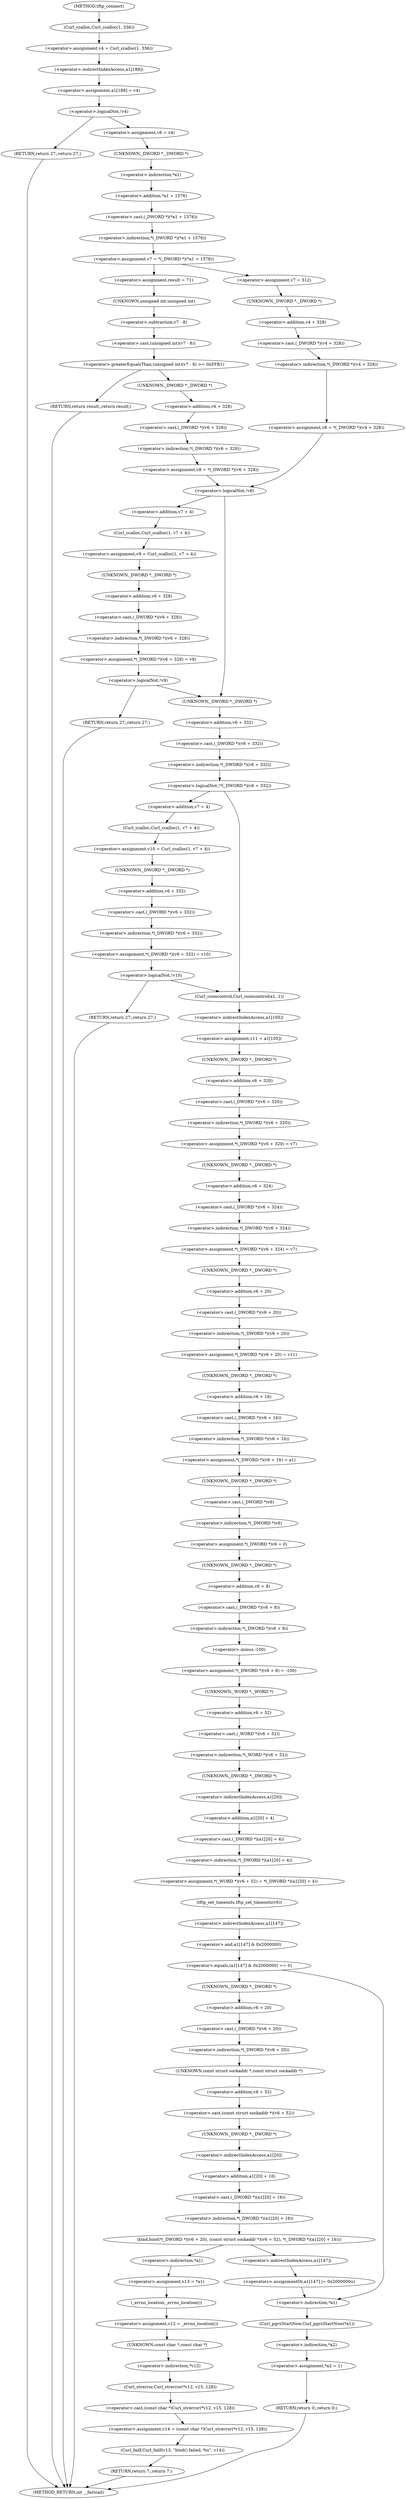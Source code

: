 digraph tftp_connect {  
"1000129" [label = "(<operator>.assignment,v4 = Curl_ccalloc(1, 336))" ]
"1000131" [label = "(Curl_ccalloc,Curl_ccalloc(1, 336))" ]
"1000134" [label = "(<operator>.assignment,a1[188] = v4)" ]
"1000135" [label = "(<operator>.indirectIndexAccess,a1[188])" ]
"1000140" [label = "(<operator>.logicalNot,!v4)" ]
"1000142" [label = "(RETURN,return 27;,return 27;)" ]
"1000144" [label = "(<operator>.assignment,v6 = v4)" ]
"1000147" [label = "(<operator>.assignment,v7 = *(_DWORD *)(*a1 + 1576))" ]
"1000149" [label = "(<operator>.indirection,*(_DWORD *)(*a1 + 1576))" ]
"1000150" [label = "(<operator>.cast,(_DWORD *)(*a1 + 1576))" ]
"1000151" [label = "(UNKNOWN,_DWORD *,_DWORD *)" ]
"1000152" [label = "(<operator>.addition,*a1 + 1576)" ]
"1000153" [label = "(<operator>.indirection,*a1)" ]
"1000159" [label = "(<operator>.assignment,result = 71)" ]
"1000163" [label = "(<operator>.greaterEqualsThan,(unsigned int)(v7 - 8) >= 0xFFB1)" ]
"1000164" [label = "(<operator>.cast,(unsigned int)(v7 - 8))" ]
"1000165" [label = "(UNKNOWN,unsigned int,unsigned int)" ]
"1000166" [label = "(<operator>.subtraction,v7 - 8)" ]
"1000170" [label = "(RETURN,return result;,return result;)" ]
"1000172" [label = "(<operator>.assignment,v8 = *(_DWORD *)(v6 + 328))" ]
"1000174" [label = "(<operator>.indirection,*(_DWORD *)(v6 + 328))" ]
"1000175" [label = "(<operator>.cast,(_DWORD *)(v6 + 328))" ]
"1000176" [label = "(UNKNOWN,_DWORD *,_DWORD *)" ]
"1000177" [label = "(<operator>.addition,v6 + 328)" ]
"1000182" [label = "(<operator>.assignment,v7 = 512)" ]
"1000185" [label = "(<operator>.assignment,v8 = *(_DWORD *)(v4 + 328))" ]
"1000187" [label = "(<operator>.indirection,*(_DWORD *)(v4 + 328))" ]
"1000188" [label = "(<operator>.cast,(_DWORD *)(v4 + 328))" ]
"1000189" [label = "(UNKNOWN,_DWORD *,_DWORD *)" ]
"1000190" [label = "(<operator>.addition,v4 + 328)" ]
"1000194" [label = "(<operator>.logicalNot,!v8)" ]
"1000197" [label = "(<operator>.assignment,v9 = Curl_ccalloc(1, v7 + 4))" ]
"1000199" [label = "(Curl_ccalloc,Curl_ccalloc(1, v7 + 4))" ]
"1000201" [label = "(<operator>.addition,v7 + 4)" ]
"1000204" [label = "(<operator>.assignment,*(_DWORD *)(v6 + 328) = v9)" ]
"1000205" [label = "(<operator>.indirection,*(_DWORD *)(v6 + 328))" ]
"1000206" [label = "(<operator>.cast,(_DWORD *)(v6 + 328))" ]
"1000207" [label = "(UNKNOWN,_DWORD *,_DWORD *)" ]
"1000208" [label = "(<operator>.addition,v6 + 328)" ]
"1000213" [label = "(<operator>.logicalNot,!v9)" ]
"1000215" [label = "(RETURN,return 27;,return 27;)" ]
"1000218" [label = "(<operator>.logicalNot,!*(_DWORD *)(v6 + 332))" ]
"1000219" [label = "(<operator>.indirection,*(_DWORD *)(v6 + 332))" ]
"1000220" [label = "(<operator>.cast,(_DWORD *)(v6 + 332))" ]
"1000221" [label = "(UNKNOWN,_DWORD *,_DWORD *)" ]
"1000222" [label = "(<operator>.addition,v6 + 332)" ]
"1000226" [label = "(<operator>.assignment,v10 = Curl_ccalloc(1, v7 + 4))" ]
"1000228" [label = "(Curl_ccalloc,Curl_ccalloc(1, v7 + 4))" ]
"1000230" [label = "(<operator>.addition,v7 + 4)" ]
"1000233" [label = "(<operator>.assignment,*(_DWORD *)(v6 + 332) = v10)" ]
"1000234" [label = "(<operator>.indirection,*(_DWORD *)(v6 + 332))" ]
"1000235" [label = "(<operator>.cast,(_DWORD *)(v6 + 332))" ]
"1000236" [label = "(UNKNOWN,_DWORD *,_DWORD *)" ]
"1000237" [label = "(<operator>.addition,v6 + 332)" ]
"1000242" [label = "(<operator>.logicalNot,!v10)" ]
"1000244" [label = "(RETURN,return 27;,return 27;)" ]
"1000246" [label = "(Curl_conncontrol,Curl_conncontrol(a1, 1))" ]
"1000249" [label = "(<operator>.assignment,v11 = a1[105])" ]
"1000251" [label = "(<operator>.indirectIndexAccess,a1[105])" ]
"1000254" [label = "(<operator>.assignment,*(_DWORD *)(v6 + 320) = v7)" ]
"1000255" [label = "(<operator>.indirection,*(_DWORD *)(v6 + 320))" ]
"1000256" [label = "(<operator>.cast,(_DWORD *)(v6 + 320))" ]
"1000257" [label = "(UNKNOWN,_DWORD *,_DWORD *)" ]
"1000258" [label = "(<operator>.addition,v6 + 320)" ]
"1000262" [label = "(<operator>.assignment,*(_DWORD *)(v6 + 324) = v7)" ]
"1000263" [label = "(<operator>.indirection,*(_DWORD *)(v6 + 324))" ]
"1000264" [label = "(<operator>.cast,(_DWORD *)(v6 + 324))" ]
"1000265" [label = "(UNKNOWN,_DWORD *,_DWORD *)" ]
"1000266" [label = "(<operator>.addition,v6 + 324)" ]
"1000270" [label = "(<operator>.assignment,*(_DWORD *)(v6 + 20) = v11)" ]
"1000271" [label = "(<operator>.indirection,*(_DWORD *)(v6 + 20))" ]
"1000272" [label = "(<operator>.cast,(_DWORD *)(v6 + 20))" ]
"1000273" [label = "(UNKNOWN,_DWORD *,_DWORD *)" ]
"1000274" [label = "(<operator>.addition,v6 + 20)" ]
"1000278" [label = "(<operator>.assignment,*(_DWORD *)(v6 + 16) = a1)" ]
"1000279" [label = "(<operator>.indirection,*(_DWORD *)(v6 + 16))" ]
"1000280" [label = "(<operator>.cast,(_DWORD *)(v6 + 16))" ]
"1000281" [label = "(UNKNOWN,_DWORD *,_DWORD *)" ]
"1000282" [label = "(<operator>.addition,v6 + 16)" ]
"1000286" [label = "(<operator>.assignment,*(_DWORD *)v6 = 0)" ]
"1000287" [label = "(<operator>.indirection,*(_DWORD *)v6)" ]
"1000288" [label = "(<operator>.cast,(_DWORD *)v6)" ]
"1000289" [label = "(UNKNOWN,_DWORD *,_DWORD *)" ]
"1000292" [label = "(<operator>.assignment,*(_DWORD *)(v6 + 8) = -100)" ]
"1000293" [label = "(<operator>.indirection,*(_DWORD *)(v6 + 8))" ]
"1000294" [label = "(<operator>.cast,(_DWORD *)(v6 + 8))" ]
"1000295" [label = "(UNKNOWN,_DWORD *,_DWORD *)" ]
"1000296" [label = "(<operator>.addition,v6 + 8)" ]
"1000299" [label = "(<operator>.minus,-100)" ]
"1000301" [label = "(<operator>.assignment,*(_WORD *)(v6 + 52) = *(_DWORD *)(a1[20] + 4))" ]
"1000302" [label = "(<operator>.indirection,*(_WORD *)(v6 + 52))" ]
"1000303" [label = "(<operator>.cast,(_WORD *)(v6 + 52))" ]
"1000304" [label = "(UNKNOWN,_WORD *,_WORD *)" ]
"1000305" [label = "(<operator>.addition,v6 + 52)" ]
"1000308" [label = "(<operator>.indirection,*(_DWORD *)(a1[20] + 4))" ]
"1000309" [label = "(<operator>.cast,(_DWORD *)(a1[20] + 4))" ]
"1000310" [label = "(UNKNOWN,_DWORD *,_DWORD *)" ]
"1000311" [label = "(<operator>.addition,a1[20] + 4)" ]
"1000312" [label = "(<operator>.indirectIndexAccess,a1[20])" ]
"1000316" [label = "(tftp_set_timeouts,tftp_set_timeouts(v6))" ]
"1000319" [label = "(<operator>.equals,(a1[147] & 0x2000000) == 0)" ]
"1000320" [label = "(<operator>.and,a1[147] & 0x2000000)" ]
"1000321" [label = "(<operator>.indirectIndexAccess,a1[147])" ]
"1000328" [label = "(bind,bind(*(_DWORD *)(v6 + 20), (const struct sockaddr *)(v6 + 52), *(_DWORD *)(a1[20] + 16)))" ]
"1000329" [label = "(<operator>.indirection,*(_DWORD *)(v6 + 20))" ]
"1000330" [label = "(<operator>.cast,(_DWORD *)(v6 + 20))" ]
"1000331" [label = "(UNKNOWN,_DWORD *,_DWORD *)" ]
"1000332" [label = "(<operator>.addition,v6 + 20)" ]
"1000335" [label = "(<operator>.cast,(const struct sockaddr *)(v6 + 52))" ]
"1000336" [label = "(UNKNOWN,const struct sockaddr *,const struct sockaddr *)" ]
"1000337" [label = "(<operator>.addition,v6 + 52)" ]
"1000340" [label = "(<operator>.indirection,*(_DWORD *)(a1[20] + 16))" ]
"1000341" [label = "(<operator>.cast,(_DWORD *)(a1[20] + 16))" ]
"1000342" [label = "(UNKNOWN,_DWORD *,_DWORD *)" ]
"1000343" [label = "(<operator>.addition,a1[20] + 16)" ]
"1000344" [label = "(<operator>.indirectIndexAccess,a1[20])" ]
"1000349" [label = "(<operator>.assignment,v13 = *a1)" ]
"1000351" [label = "(<operator>.indirection,*a1)" ]
"1000353" [label = "(<operator>.assignment,v12 = _errno_location())" ]
"1000355" [label = "(_errno_location,_errno_location())" ]
"1000356" [label = "(<operator>.assignment,v14 = (const char *)Curl_strerror(*v12, v15, 128))" ]
"1000358" [label = "(<operator>.cast,(const char *)Curl_strerror(*v12, v15, 128))" ]
"1000359" [label = "(UNKNOWN,const char *,const char *)" ]
"1000360" [label = "(Curl_strerror,Curl_strerror(*v12, v15, 128))" ]
"1000361" [label = "(<operator>.indirection,*v12)" ]
"1000365" [label = "(Curl_failf,Curl_failf(v13, \"bind() failed; %s\", v14))" ]
"1000369" [label = "(RETURN,return 7;,return 7;)" ]
"1000371" [label = "(<operators>.assignmentOr,a1[147] |= 0x2000000u)" ]
"1000372" [label = "(<operator>.indirectIndexAccess,a1[147])" ]
"1000376" [label = "(Curl_pgrsStartNow,Curl_pgrsStartNow(*a1))" ]
"1000377" [label = "(<operator>.indirection,*a1)" ]
"1000379" [label = "(<operator>.assignment,*a2 = 1)" ]
"1000380" [label = "(<operator>.indirection,*a2)" ]
"1000383" [label = "(RETURN,return 0;,return 0;)" ]
"1000113" [label = "(METHOD,tftp_connect)" ]
"1000385" [label = "(METHOD_RETURN,int __fastcall)" ]
  "1000129" -> "1000135" 
  "1000131" -> "1000129" 
  "1000134" -> "1000140" 
  "1000135" -> "1000134" 
  "1000140" -> "1000142" 
  "1000140" -> "1000144" 
  "1000142" -> "1000385" 
  "1000144" -> "1000151" 
  "1000147" -> "1000159" 
  "1000147" -> "1000182" 
  "1000149" -> "1000147" 
  "1000150" -> "1000149" 
  "1000151" -> "1000153" 
  "1000152" -> "1000150" 
  "1000153" -> "1000152" 
  "1000159" -> "1000165" 
  "1000163" -> "1000170" 
  "1000163" -> "1000176" 
  "1000164" -> "1000163" 
  "1000165" -> "1000166" 
  "1000166" -> "1000164" 
  "1000170" -> "1000385" 
  "1000172" -> "1000194" 
  "1000174" -> "1000172" 
  "1000175" -> "1000174" 
  "1000176" -> "1000177" 
  "1000177" -> "1000175" 
  "1000182" -> "1000189" 
  "1000185" -> "1000194" 
  "1000187" -> "1000185" 
  "1000188" -> "1000187" 
  "1000189" -> "1000190" 
  "1000190" -> "1000188" 
  "1000194" -> "1000221" 
  "1000194" -> "1000201" 
  "1000197" -> "1000207" 
  "1000199" -> "1000197" 
  "1000201" -> "1000199" 
  "1000204" -> "1000213" 
  "1000205" -> "1000204" 
  "1000206" -> "1000205" 
  "1000207" -> "1000208" 
  "1000208" -> "1000206" 
  "1000213" -> "1000221" 
  "1000213" -> "1000215" 
  "1000215" -> "1000385" 
  "1000218" -> "1000230" 
  "1000218" -> "1000246" 
  "1000219" -> "1000218" 
  "1000220" -> "1000219" 
  "1000221" -> "1000222" 
  "1000222" -> "1000220" 
  "1000226" -> "1000236" 
  "1000228" -> "1000226" 
  "1000230" -> "1000228" 
  "1000233" -> "1000242" 
  "1000234" -> "1000233" 
  "1000235" -> "1000234" 
  "1000236" -> "1000237" 
  "1000237" -> "1000235" 
  "1000242" -> "1000244" 
  "1000242" -> "1000246" 
  "1000244" -> "1000385" 
  "1000246" -> "1000251" 
  "1000249" -> "1000257" 
  "1000251" -> "1000249" 
  "1000254" -> "1000265" 
  "1000255" -> "1000254" 
  "1000256" -> "1000255" 
  "1000257" -> "1000258" 
  "1000258" -> "1000256" 
  "1000262" -> "1000273" 
  "1000263" -> "1000262" 
  "1000264" -> "1000263" 
  "1000265" -> "1000266" 
  "1000266" -> "1000264" 
  "1000270" -> "1000281" 
  "1000271" -> "1000270" 
  "1000272" -> "1000271" 
  "1000273" -> "1000274" 
  "1000274" -> "1000272" 
  "1000278" -> "1000289" 
  "1000279" -> "1000278" 
  "1000280" -> "1000279" 
  "1000281" -> "1000282" 
  "1000282" -> "1000280" 
  "1000286" -> "1000295" 
  "1000287" -> "1000286" 
  "1000288" -> "1000287" 
  "1000289" -> "1000288" 
  "1000292" -> "1000304" 
  "1000293" -> "1000299" 
  "1000294" -> "1000293" 
  "1000295" -> "1000296" 
  "1000296" -> "1000294" 
  "1000299" -> "1000292" 
  "1000301" -> "1000316" 
  "1000302" -> "1000310" 
  "1000303" -> "1000302" 
  "1000304" -> "1000305" 
  "1000305" -> "1000303" 
  "1000308" -> "1000301" 
  "1000309" -> "1000308" 
  "1000310" -> "1000312" 
  "1000311" -> "1000309" 
  "1000312" -> "1000311" 
  "1000316" -> "1000321" 
  "1000319" -> "1000331" 
  "1000319" -> "1000377" 
  "1000320" -> "1000319" 
  "1000321" -> "1000320" 
  "1000328" -> "1000351" 
  "1000328" -> "1000372" 
  "1000329" -> "1000336" 
  "1000330" -> "1000329" 
  "1000331" -> "1000332" 
  "1000332" -> "1000330" 
  "1000335" -> "1000342" 
  "1000336" -> "1000337" 
  "1000337" -> "1000335" 
  "1000340" -> "1000328" 
  "1000341" -> "1000340" 
  "1000342" -> "1000344" 
  "1000343" -> "1000341" 
  "1000344" -> "1000343" 
  "1000349" -> "1000355" 
  "1000351" -> "1000349" 
  "1000353" -> "1000359" 
  "1000355" -> "1000353" 
  "1000356" -> "1000365" 
  "1000358" -> "1000356" 
  "1000359" -> "1000361" 
  "1000360" -> "1000358" 
  "1000361" -> "1000360" 
  "1000365" -> "1000369" 
  "1000369" -> "1000385" 
  "1000371" -> "1000377" 
  "1000372" -> "1000371" 
  "1000376" -> "1000380" 
  "1000377" -> "1000376" 
  "1000379" -> "1000383" 
  "1000380" -> "1000379" 
  "1000383" -> "1000385" 
  "1000113" -> "1000131" 
}
